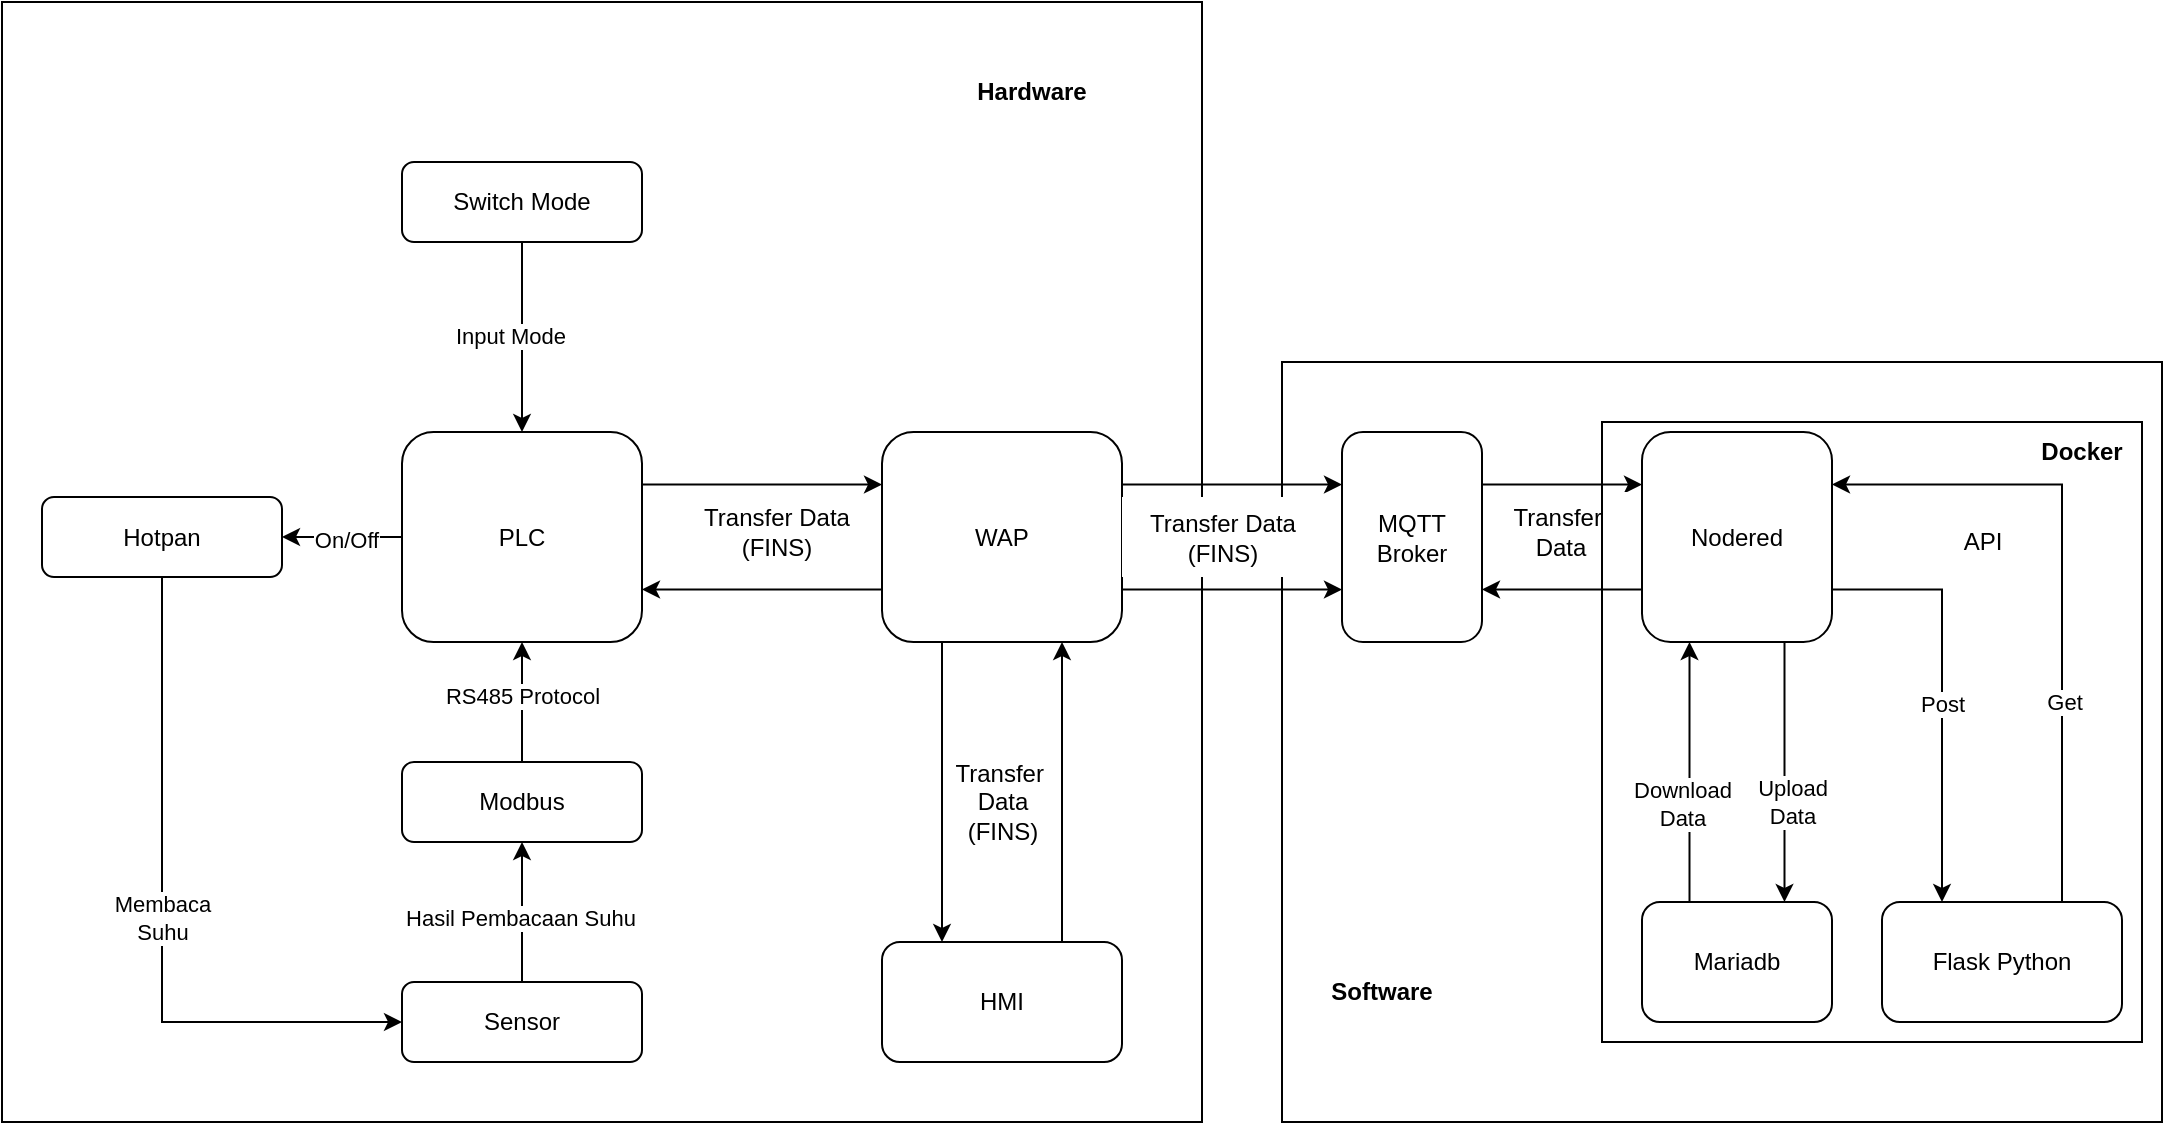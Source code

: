 <mxfile version="27.1.6">
  <diagram name="Page-1" id="iinBCJ3MAkOq9ZU2wRMK">
    <mxGraphModel dx="827" dy="913" grid="1" gridSize="10" guides="1" tooltips="1" connect="1" arrows="1" fold="1" page="1" pageScale="1" pageWidth="850" pageHeight="1100" math="0" shadow="0">
      <root>
        <mxCell id="0" />
        <mxCell id="1" parent="0" />
        <mxCell id="CDPl57b82irT9h0Gmy88-29" value="" style="rounded=0;whiteSpace=wrap;html=1;" vertex="1" parent="1">
          <mxGeometry x="760" y="220" width="440" height="380" as="geometry" />
        </mxCell>
        <mxCell id="CDPl57b82irT9h0Gmy88-27" value="" style="rounded=0;whiteSpace=wrap;html=1;" vertex="1" parent="1">
          <mxGeometry x="120" y="40" width="600" height="560" as="geometry" />
        </mxCell>
        <mxCell id="CDPl57b82irT9h0Gmy88-25" style="edgeStyle=orthogonalEdgeStyle;rounded=0;orthogonalLoop=1;jettySize=auto;html=1;entryX=0.5;entryY=0;entryDx=0;entryDy=0;" edge="1" parent="1" source="CDPl57b82irT9h0Gmy88-1" target="CDPl57b82irT9h0Gmy88-2">
          <mxGeometry relative="1" as="geometry" />
        </mxCell>
        <mxCell id="CDPl57b82irT9h0Gmy88-26" value="Input Mode" style="edgeLabel;html=1;align=center;verticalAlign=middle;resizable=0;points=[];" vertex="1" connectable="0" parent="CDPl57b82irT9h0Gmy88-25">
          <mxGeometry x="-0.02" y="-6" relative="1" as="geometry">
            <mxPoint as="offset" />
          </mxGeometry>
        </mxCell>
        <mxCell id="CDPl57b82irT9h0Gmy88-1" value="Switch Mode" style="rounded=1;whiteSpace=wrap;html=1;" vertex="1" parent="1">
          <mxGeometry x="320" y="120" width="120" height="40" as="geometry" />
        </mxCell>
        <mxCell id="CDPl57b82irT9h0Gmy88-11" style="edgeStyle=orthogonalEdgeStyle;rounded=0;orthogonalLoop=1;jettySize=auto;html=1;exitX=0;exitY=0.5;exitDx=0;exitDy=0;" edge="1" parent="1" source="CDPl57b82irT9h0Gmy88-2" target="CDPl57b82irT9h0Gmy88-7">
          <mxGeometry relative="1" as="geometry" />
        </mxCell>
        <mxCell id="CDPl57b82irT9h0Gmy88-12" value="On/Off" style="edgeLabel;html=1;align=center;verticalAlign=middle;resizable=0;points=[];" vertex="1" connectable="0" parent="CDPl57b82irT9h0Gmy88-11">
          <mxGeometry x="-0.067" y="1" relative="1" as="geometry">
            <mxPoint as="offset" />
          </mxGeometry>
        </mxCell>
        <mxCell id="CDPl57b82irT9h0Gmy88-16" style="edgeStyle=orthogonalEdgeStyle;rounded=0;orthogonalLoop=1;jettySize=auto;html=1;exitX=1;exitY=0.25;exitDx=0;exitDy=0;entryX=0;entryY=0.25;entryDx=0;entryDy=0;" edge="1" parent="1" source="CDPl57b82irT9h0Gmy88-2" target="CDPl57b82irT9h0Gmy88-3">
          <mxGeometry relative="1" as="geometry" />
        </mxCell>
        <mxCell id="CDPl57b82irT9h0Gmy88-2" value="PLC" style="rounded=1;whiteSpace=wrap;html=1;" vertex="1" parent="1">
          <mxGeometry x="320" y="255" width="120" height="105" as="geometry" />
        </mxCell>
        <mxCell id="CDPl57b82irT9h0Gmy88-17" style="edgeStyle=orthogonalEdgeStyle;rounded=0;orthogonalLoop=1;jettySize=auto;html=1;exitX=0;exitY=0.75;exitDx=0;exitDy=0;entryX=1;entryY=0.75;entryDx=0;entryDy=0;" edge="1" parent="1" source="CDPl57b82irT9h0Gmy88-3" target="CDPl57b82irT9h0Gmy88-2">
          <mxGeometry relative="1" as="geometry" />
        </mxCell>
        <mxCell id="CDPl57b82irT9h0Gmy88-20" style="edgeStyle=orthogonalEdgeStyle;rounded=0;orthogonalLoop=1;jettySize=auto;html=1;exitX=0.25;exitY=1;exitDx=0;exitDy=0;entryX=0.25;entryY=0;entryDx=0;entryDy=0;" edge="1" parent="1" source="CDPl57b82irT9h0Gmy88-3" target="CDPl57b82irT9h0Gmy88-4">
          <mxGeometry relative="1" as="geometry" />
        </mxCell>
        <mxCell id="CDPl57b82irT9h0Gmy88-53" style="edgeStyle=orthogonalEdgeStyle;rounded=0;orthogonalLoop=1;jettySize=auto;html=1;exitX=1;exitY=0.25;exitDx=0;exitDy=0;entryX=0;entryY=0.25;entryDx=0;entryDy=0;" edge="1" parent="1" source="CDPl57b82irT9h0Gmy88-3" target="CDPl57b82irT9h0Gmy88-30">
          <mxGeometry relative="1" as="geometry" />
        </mxCell>
        <mxCell id="CDPl57b82irT9h0Gmy88-54" style="edgeStyle=orthogonalEdgeStyle;rounded=0;orthogonalLoop=1;jettySize=auto;html=1;exitX=1;exitY=0.75;exitDx=0;exitDy=0;entryX=0;entryY=0.75;entryDx=0;entryDy=0;" edge="1" parent="1" source="CDPl57b82irT9h0Gmy88-3" target="CDPl57b82irT9h0Gmy88-30">
          <mxGeometry relative="1" as="geometry" />
        </mxCell>
        <mxCell id="CDPl57b82irT9h0Gmy88-3" value="WAP" style="rounded=1;whiteSpace=wrap;html=1;" vertex="1" parent="1">
          <mxGeometry x="560" y="255" width="120" height="105" as="geometry" />
        </mxCell>
        <mxCell id="CDPl57b82irT9h0Gmy88-21" style="edgeStyle=orthogonalEdgeStyle;rounded=0;orthogonalLoop=1;jettySize=auto;html=1;exitX=0.75;exitY=0;exitDx=0;exitDy=0;entryX=0.75;entryY=1;entryDx=0;entryDy=0;" edge="1" parent="1" source="CDPl57b82irT9h0Gmy88-4" target="CDPl57b82irT9h0Gmy88-3">
          <mxGeometry relative="1" as="geometry" />
        </mxCell>
        <mxCell id="CDPl57b82irT9h0Gmy88-4" value="HMI" style="rounded=1;whiteSpace=wrap;html=1;" vertex="1" parent="1">
          <mxGeometry x="560" y="510" width="120" height="60" as="geometry" />
        </mxCell>
        <mxCell id="CDPl57b82irT9h0Gmy88-9" style="edgeStyle=orthogonalEdgeStyle;rounded=0;orthogonalLoop=1;jettySize=auto;html=1;entryX=0.5;entryY=1;entryDx=0;entryDy=0;" edge="1" parent="1" source="CDPl57b82irT9h0Gmy88-5" target="CDPl57b82irT9h0Gmy88-6">
          <mxGeometry relative="1" as="geometry" />
        </mxCell>
        <mxCell id="CDPl57b82irT9h0Gmy88-14" value="Hasil Pembacaan Suhu" style="edgeLabel;html=1;align=center;verticalAlign=middle;resizable=0;points=[];" vertex="1" connectable="0" parent="CDPl57b82irT9h0Gmy88-9">
          <mxGeometry x="-0.08" y="1" relative="1" as="geometry">
            <mxPoint as="offset" />
          </mxGeometry>
        </mxCell>
        <mxCell id="CDPl57b82irT9h0Gmy88-5" value="Sensor" style="rounded=1;whiteSpace=wrap;html=1;" vertex="1" parent="1">
          <mxGeometry x="320" y="530" width="120" height="40" as="geometry" />
        </mxCell>
        <mxCell id="CDPl57b82irT9h0Gmy88-10" style="edgeStyle=orthogonalEdgeStyle;rounded=0;orthogonalLoop=1;jettySize=auto;html=1;exitX=0.5;exitY=0;exitDx=0;exitDy=0;entryX=0.5;entryY=1;entryDx=0;entryDy=0;" edge="1" parent="1" source="CDPl57b82irT9h0Gmy88-6" target="CDPl57b82irT9h0Gmy88-2">
          <mxGeometry relative="1" as="geometry" />
        </mxCell>
        <mxCell id="CDPl57b82irT9h0Gmy88-15" value="RS485 Protocol" style="edgeLabel;html=1;align=center;verticalAlign=middle;resizable=0;points=[];" vertex="1" connectable="0" parent="CDPl57b82irT9h0Gmy88-10">
          <mxGeometry x="0.1" relative="1" as="geometry">
            <mxPoint as="offset" />
          </mxGeometry>
        </mxCell>
        <mxCell id="CDPl57b82irT9h0Gmy88-6" value="Modbus" style="rounded=1;whiteSpace=wrap;html=1;" vertex="1" parent="1">
          <mxGeometry x="320" y="420" width="120" height="40" as="geometry" />
        </mxCell>
        <mxCell id="CDPl57b82irT9h0Gmy88-8" style="edgeStyle=orthogonalEdgeStyle;rounded=0;orthogonalLoop=1;jettySize=auto;html=1;entryX=0;entryY=0.5;entryDx=0;entryDy=0;" edge="1" parent="1" source="CDPl57b82irT9h0Gmy88-7" target="CDPl57b82irT9h0Gmy88-5">
          <mxGeometry relative="1" as="geometry">
            <Array as="points">
              <mxPoint x="200" y="550" />
            </Array>
          </mxGeometry>
        </mxCell>
        <mxCell id="CDPl57b82irT9h0Gmy88-13" value="Membaca&lt;div&gt;Suhu&lt;/div&gt;" style="edgeLabel;html=1;align=center;verticalAlign=middle;resizable=0;points=[];" vertex="1" connectable="0" parent="CDPl57b82irT9h0Gmy88-8">
          <mxGeometry x="-0.003" relative="1" as="geometry">
            <mxPoint as="offset" />
          </mxGeometry>
        </mxCell>
        <mxCell id="CDPl57b82irT9h0Gmy88-7" value="Hotpan" style="rounded=1;whiteSpace=wrap;html=1;" vertex="1" parent="1">
          <mxGeometry x="140" y="287.5" width="120" height="40" as="geometry" />
        </mxCell>
        <mxCell id="CDPl57b82irT9h0Gmy88-18" value="Transfer Data&lt;div&gt;(FINS)&lt;/div&gt;" style="text;html=1;align=center;verticalAlign=middle;resizable=0;points=[];autosize=1;strokeColor=none;fillColor=none;" vertex="1" parent="1">
          <mxGeometry x="457" y="285" width="100" height="40" as="geometry" />
        </mxCell>
        <mxCell id="CDPl57b82irT9h0Gmy88-19" value="Transfer&amp;nbsp;&lt;div&gt;Data&lt;div&gt;(FINS)&lt;/div&gt;&lt;/div&gt;" style="text;html=1;align=center;verticalAlign=middle;resizable=0;points=[];autosize=1;strokeColor=none;fillColor=none;" vertex="1" parent="1">
          <mxGeometry x="585" y="410" width="70" height="60" as="geometry" />
        </mxCell>
        <mxCell id="CDPl57b82irT9h0Gmy88-28" value="Hardware" style="text;html=1;align=center;verticalAlign=middle;whiteSpace=wrap;rounded=0;fontStyle=1" vertex="1" parent="1">
          <mxGeometry x="605" y="70" width="60" height="30" as="geometry" />
        </mxCell>
        <mxCell id="CDPl57b82irT9h0Gmy88-42" style="edgeStyle=orthogonalEdgeStyle;rounded=0;orthogonalLoop=1;jettySize=auto;html=1;exitX=1;exitY=0.25;exitDx=0;exitDy=0;entryX=0;entryY=0.25;entryDx=0;entryDy=0;" edge="1" parent="1" source="CDPl57b82irT9h0Gmy88-30" target="CDPl57b82irT9h0Gmy88-31">
          <mxGeometry relative="1" as="geometry" />
        </mxCell>
        <mxCell id="CDPl57b82irT9h0Gmy88-30" value="MQTT Broker" style="rounded=1;whiteSpace=wrap;html=1;" vertex="1" parent="1">
          <mxGeometry x="790" y="255" width="70" height="105" as="geometry" />
        </mxCell>
        <mxCell id="CDPl57b82irT9h0Gmy88-38" style="edgeStyle=orthogonalEdgeStyle;rounded=0;orthogonalLoop=1;jettySize=auto;html=1;exitX=1;exitY=0.75;exitDx=0;exitDy=0;entryX=0.25;entryY=0;entryDx=0;entryDy=0;" edge="1" parent="1" source="CDPl57b82irT9h0Gmy88-31" target="CDPl57b82irT9h0Gmy88-34">
          <mxGeometry relative="1" as="geometry">
            <Array as="points">
              <mxPoint x="1090" y="334" />
            </Array>
          </mxGeometry>
        </mxCell>
        <mxCell id="CDPl57b82irT9h0Gmy88-47" value="Post" style="edgeLabel;html=1;align=center;verticalAlign=middle;resizable=0;points=[];" vertex="1" connectable="0" parent="CDPl57b82irT9h0Gmy88-38">
          <mxGeometry x="0.272" y="2" relative="1" as="geometry">
            <mxPoint x="-2" y="-23" as="offset" />
          </mxGeometry>
        </mxCell>
        <mxCell id="CDPl57b82irT9h0Gmy88-40" style="edgeStyle=orthogonalEdgeStyle;rounded=0;orthogonalLoop=1;jettySize=auto;html=1;exitX=0.75;exitY=1;exitDx=0;exitDy=0;entryX=0.75;entryY=0;entryDx=0;entryDy=0;" edge="1" parent="1" source="CDPl57b82irT9h0Gmy88-31" target="CDPl57b82irT9h0Gmy88-32">
          <mxGeometry relative="1" as="geometry" />
        </mxCell>
        <mxCell id="CDPl57b82irT9h0Gmy88-50" value="Upload&lt;div&gt;Data&lt;/div&gt;" style="edgeLabel;html=1;align=center;verticalAlign=middle;resizable=0;points=[];" vertex="1" connectable="0" parent="CDPl57b82irT9h0Gmy88-40">
          <mxGeometry x="0.031" y="3" relative="1" as="geometry">
            <mxPoint y="13" as="offset" />
          </mxGeometry>
        </mxCell>
        <mxCell id="CDPl57b82irT9h0Gmy88-43" style="edgeStyle=orthogonalEdgeStyle;rounded=0;orthogonalLoop=1;jettySize=auto;html=1;exitX=0;exitY=0.75;exitDx=0;exitDy=0;entryX=1;entryY=0.75;entryDx=0;entryDy=0;" edge="1" parent="1" source="CDPl57b82irT9h0Gmy88-31" target="CDPl57b82irT9h0Gmy88-30">
          <mxGeometry relative="1" as="geometry" />
        </mxCell>
        <mxCell id="CDPl57b82irT9h0Gmy88-31" value="Nodered" style="rounded=1;whiteSpace=wrap;html=1;" vertex="1" parent="1">
          <mxGeometry x="940" y="255" width="95" height="105" as="geometry" />
        </mxCell>
        <mxCell id="CDPl57b82irT9h0Gmy88-41" style="edgeStyle=orthogonalEdgeStyle;rounded=0;orthogonalLoop=1;jettySize=auto;html=1;exitX=0.25;exitY=0;exitDx=0;exitDy=0;entryX=0.25;entryY=1;entryDx=0;entryDy=0;" edge="1" parent="1" source="CDPl57b82irT9h0Gmy88-32" target="CDPl57b82irT9h0Gmy88-31">
          <mxGeometry relative="1" as="geometry" />
        </mxCell>
        <mxCell id="CDPl57b82irT9h0Gmy88-49" value="Download&lt;div&gt;Data&lt;/div&gt;" style="edgeLabel;html=1;align=center;verticalAlign=middle;resizable=0;points=[];" vertex="1" connectable="0" parent="CDPl57b82irT9h0Gmy88-41">
          <mxGeometry x="0.024" y="4" relative="1" as="geometry">
            <mxPoint y="17" as="offset" />
          </mxGeometry>
        </mxCell>
        <mxCell id="CDPl57b82irT9h0Gmy88-32" value="Mariadb" style="rounded=1;whiteSpace=wrap;html=1;" vertex="1" parent="1">
          <mxGeometry x="940" y="490" width="95" height="60" as="geometry" />
        </mxCell>
        <mxCell id="CDPl57b82irT9h0Gmy88-36" style="edgeStyle=orthogonalEdgeStyle;rounded=0;orthogonalLoop=1;jettySize=auto;html=1;exitX=0.75;exitY=0;exitDx=0;exitDy=0;entryX=1;entryY=0.25;entryDx=0;entryDy=0;" edge="1" parent="1" source="CDPl57b82irT9h0Gmy88-34" target="CDPl57b82irT9h0Gmy88-31">
          <mxGeometry relative="1" as="geometry" />
        </mxCell>
        <mxCell id="CDPl57b82irT9h0Gmy88-48" value="Get" style="edgeLabel;html=1;align=center;verticalAlign=middle;resizable=0;points=[];" vertex="1" connectable="0" parent="CDPl57b82irT9h0Gmy88-36">
          <mxGeometry x="-0.339" y="-1" relative="1" as="geometry">
            <mxPoint y="7" as="offset" />
          </mxGeometry>
        </mxCell>
        <mxCell id="CDPl57b82irT9h0Gmy88-34" value="Flask Python" style="rounded=1;whiteSpace=wrap;html=1;" vertex="1" parent="1">
          <mxGeometry x="1060" y="490" width="120" height="60" as="geometry" />
        </mxCell>
        <mxCell id="CDPl57b82irT9h0Gmy88-44" value="Software" style="text;html=1;align=center;verticalAlign=middle;whiteSpace=wrap;rounded=0;fontStyle=1" vertex="1" parent="1">
          <mxGeometry x="780" y="520" width="60" height="30" as="geometry" />
        </mxCell>
        <mxCell id="CDPl57b82irT9h0Gmy88-55" value="Transfer&amp;nbsp;&lt;span style=&quot;background-color: transparent; color: light-dark(rgb(0, 0, 0), rgb(255, 255, 255));&quot;&gt;Data&lt;/span&gt;&lt;div&gt;&lt;div&gt;(FINS)&lt;/div&gt;&lt;/div&gt;" style="text;html=1;align=center;verticalAlign=middle;resizable=0;points=[];autosize=1;strokeColor=none;fillColor=#FFFFFF;" vertex="1" parent="1">
          <mxGeometry x="680" y="287.5" width="100" height="40" as="geometry" />
        </mxCell>
        <mxCell id="CDPl57b82irT9h0Gmy88-56" value="Transfer&amp;nbsp;&lt;div&gt;Data&lt;/div&gt;" style="text;html=1;align=center;verticalAlign=middle;resizable=0;points=[];autosize=1;strokeColor=none;fillColor=#FFFFFF;" vertex="1" parent="1">
          <mxGeometry x="864" y="285" width="70" height="40" as="geometry" />
        </mxCell>
        <mxCell id="CDPl57b82irT9h0Gmy88-57" value="API" style="text;html=1;align=center;verticalAlign=middle;resizable=0;points=[];autosize=1;strokeColor=none;fillColor=#FFFFFF;" vertex="1" parent="1">
          <mxGeometry x="1090" y="295" width="40" height="30" as="geometry" />
        </mxCell>
        <mxCell id="CDPl57b82irT9h0Gmy88-61" value="Docker" style="text;html=1;align=center;verticalAlign=middle;whiteSpace=wrap;rounded=0;fontStyle=1" vertex="1" parent="1">
          <mxGeometry x="1130" y="250" width="60" height="30" as="geometry" />
        </mxCell>
        <mxCell id="CDPl57b82irT9h0Gmy88-64" value="" style="rounded=0;whiteSpace=wrap;html=1;fillColor=none;" vertex="1" parent="1">
          <mxGeometry x="920" y="250" width="270" height="310" as="geometry" />
        </mxCell>
      </root>
    </mxGraphModel>
  </diagram>
</mxfile>
